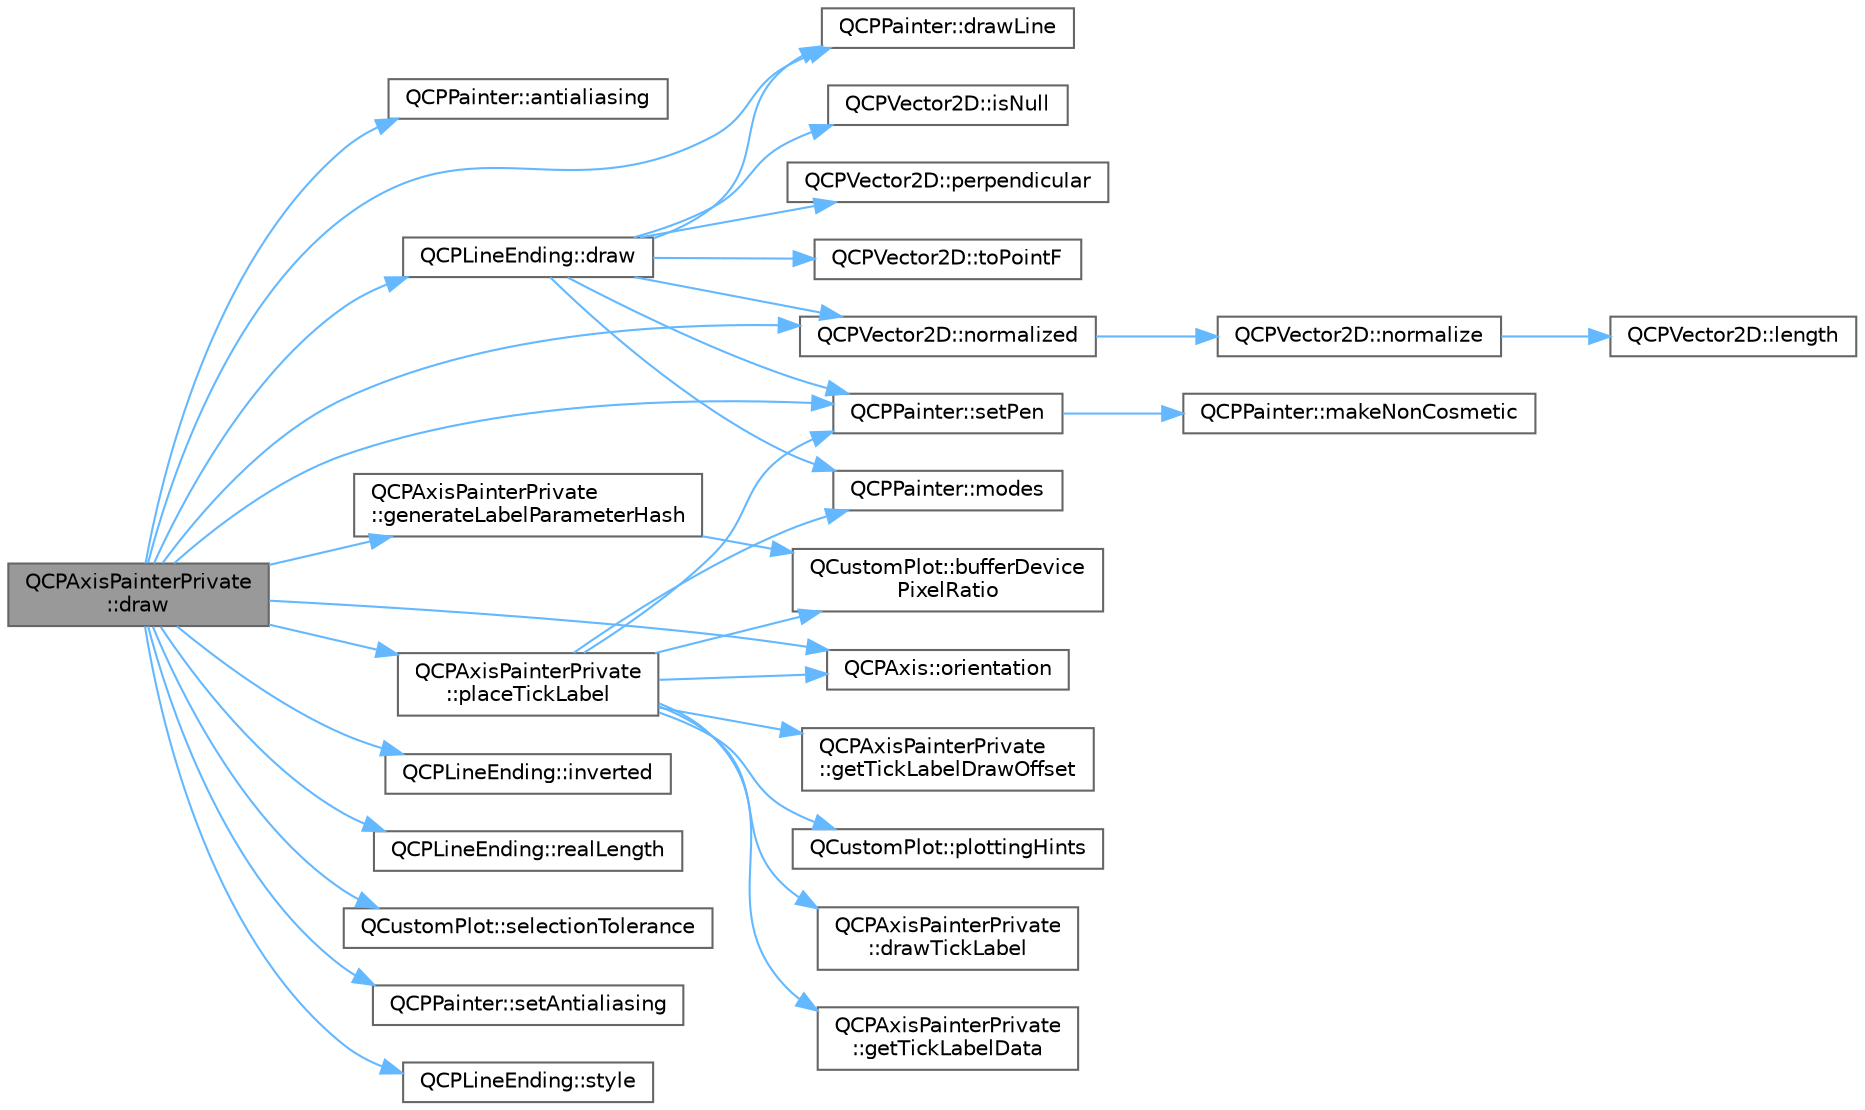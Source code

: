 digraph "QCPAxisPainterPrivate::draw"
{
 // LATEX_PDF_SIZE
  bgcolor="transparent";
  edge [fontname=Helvetica,fontsize=10,labelfontname=Helvetica,labelfontsize=10];
  node [fontname=Helvetica,fontsize=10,shape=box,height=0.2,width=0.4];
  rankdir="LR";
  Node1 [label="QCPAxisPainterPrivate\l::draw",height=0.2,width=0.4,color="gray40", fillcolor="grey60", style="filled", fontcolor="black",tooltip=" "];
  Node1 -> Node2 [color="steelblue1",style="solid"];
  Node2 [label="QCPPainter::antialiasing",height=0.2,width=0.4,color="grey40", fillcolor="white", style="filled",URL="$class_q_c_p_painter.html#a5aff96296e995f6f35b2596a482aae37",tooltip=" "];
  Node1 -> Node3 [color="steelblue1",style="solid"];
  Node3 [label="QCPLineEnding::draw",height=0.2,width=0.4,color="grey40", fillcolor="white", style="filled",URL="$class_q_c_p_line_ending.html#a4f45db54f2aba03acf055e29aec1e8e7",tooltip=" "];
  Node3 -> Node4 [color="steelblue1",style="solid"];
  Node4 [label="QCPPainter::drawLine",height=0.2,width=0.4,color="grey40", fillcolor="white", style="filled",URL="$class_q_c_p_painter.html#a0b4b1b9bd495e182c731774dc800e6e0",tooltip=" "];
  Node3 -> Node5 [color="steelblue1",style="solid"];
  Node5 [label="QCPVector2D::isNull",height=0.2,width=0.4,color="grey40", fillcolor="white", style="filled",URL="$class_q_c_p_vector2_d.html#ace99f200b347b14864808213eef16593",tooltip=" "];
  Node3 -> Node6 [color="steelblue1",style="solid"];
  Node6 [label="QCPPainter::modes",height=0.2,width=0.4,color="grey40", fillcolor="white", style="filled",URL="$class_q_c_p_painter.html#aef102658219b24165f7ee2aad1b9e48f",tooltip=" "];
  Node3 -> Node7 [color="steelblue1",style="solid"];
  Node7 [label="QCPVector2D::normalized",height=0.2,width=0.4,color="grey40", fillcolor="white", style="filled",URL="$class_q_c_p_vector2_d.html#a707bb3af3b1f9331a2450ec75eaf7eb0",tooltip=" "];
  Node7 -> Node8 [color="steelblue1",style="solid"];
  Node8 [label="QCPVector2D::normalize",height=0.2,width=0.4,color="grey40", fillcolor="white", style="filled",URL="$class_q_c_p_vector2_d.html#ad83268be370685c2a0630acc0fb1a425",tooltip=" "];
  Node8 -> Node9 [color="steelblue1",style="solid"];
  Node9 [label="QCPVector2D::length",height=0.2,width=0.4,color="grey40", fillcolor="white", style="filled",URL="$class_q_c_p_vector2_d.html#a10adb5ab031fe94f0b64a3c5aefb552e",tooltip=" "];
  Node3 -> Node10 [color="steelblue1",style="solid"];
  Node10 [label="QCPVector2D::perpendicular",height=0.2,width=0.4,color="grey40", fillcolor="white", style="filled",URL="$class_q_c_p_vector2_d.html#a0e08d09f9027784237e302e32290b001",tooltip=" "];
  Node3 -> Node11 [color="steelblue1",style="solid"];
  Node11 [label="QCPPainter::setPen",height=0.2,width=0.4,color="grey40", fillcolor="white", style="filled",URL="$class_q_c_p_painter.html#af9c7a4cd1791403901f8c5b82a150195",tooltip=" "];
  Node11 -> Node12 [color="steelblue1",style="solid"];
  Node12 [label="QCPPainter::makeNonCosmetic",height=0.2,width=0.4,color="grey40", fillcolor="white", style="filled",URL="$class_q_c_p_painter.html#a7e63fbcf47e35c6f2ecd11b8fef7c7d8",tooltip=" "];
  Node3 -> Node13 [color="steelblue1",style="solid"];
  Node13 [label="QCPVector2D::toPointF",height=0.2,width=0.4,color="grey40", fillcolor="white", style="filled",URL="$class_q_c_p_vector2_d.html#acd7af3f4a62833ada58be3f3021dbbac",tooltip=" "];
  Node1 -> Node4 [color="steelblue1",style="solid"];
  Node1 -> Node14 [color="steelblue1",style="solid"];
  Node14 [label="QCPAxisPainterPrivate\l::generateLabelParameterHash",height=0.2,width=0.4,color="grey40", fillcolor="white", style="filled",URL="$class_q_c_p_axis_painter_private.html#ab6f77ae2bd3eccca3fef4b7ec8e34b31",tooltip=" "];
  Node14 -> Node15 [color="steelblue1",style="solid"];
  Node15 [label="QCustomPlot::bufferDevice\lPixelRatio",height=0.2,width=0.4,color="grey40", fillcolor="white", style="filled",URL="$class_q_custom_plot.html#a53d35abe0f576f9838cde5d0bee47657",tooltip=" "];
  Node1 -> Node16 [color="steelblue1",style="solid"];
  Node16 [label="QCPLineEnding::inverted",height=0.2,width=0.4,color="grey40", fillcolor="white", style="filled",URL="$class_q_c_p_line_ending.html#a15a68706d298a0c9f94556f6b4db15ff",tooltip=" "];
  Node1 -> Node7 [color="steelblue1",style="solid"];
  Node1 -> Node17 [color="steelblue1",style="solid"];
  Node17 [label="QCPAxis::orientation",height=0.2,width=0.4,color="grey40", fillcolor="white", style="filled",URL="$class_q_c_p_axis.html#ab988ef4538e2655bb77bd138189cd42e",tooltip=" "];
  Node1 -> Node18 [color="steelblue1",style="solid"];
  Node18 [label="QCPAxisPainterPrivate\l::placeTickLabel",height=0.2,width=0.4,color="grey40", fillcolor="white", style="filled",URL="$class_q_c_p_axis_painter_private.html#af8fe7350c19575bc33ca770f9b3a15fd",tooltip=" "];
  Node18 -> Node15 [color="steelblue1",style="solid"];
  Node18 -> Node19 [color="steelblue1",style="solid"];
  Node19 [label="QCPAxisPainterPrivate\l::drawTickLabel",height=0.2,width=0.4,color="grey40", fillcolor="white", style="filled",URL="$class_q_c_p_axis_painter_private.html#aab666e1d85b234afbc88076c7ba9424a",tooltip=" "];
  Node18 -> Node20 [color="steelblue1",style="solid"];
  Node20 [label="QCPAxisPainterPrivate\l::getTickLabelData",height=0.2,width=0.4,color="grey40", fillcolor="white", style="filled",URL="$class_q_c_p_axis_painter_private.html#a5331f78e398da5442767c261578da502",tooltip=" "];
  Node18 -> Node21 [color="steelblue1",style="solid"];
  Node21 [label="QCPAxisPainterPrivate\l::getTickLabelDrawOffset",height=0.2,width=0.4,color="grey40", fillcolor="white", style="filled",URL="$class_q_c_p_axis_painter_private.html#a6205b60c7d305854ffd7602139433f6e",tooltip=" "];
  Node18 -> Node6 [color="steelblue1",style="solid"];
  Node18 -> Node17 [color="steelblue1",style="solid"];
  Node18 -> Node22 [color="steelblue1",style="solid"];
  Node22 [label="QCustomPlot::plottingHints",height=0.2,width=0.4,color="grey40", fillcolor="white", style="filled",URL="$class_q_custom_plot.html#ac724f4075822f74f7b676a790095b877",tooltip=" "];
  Node18 -> Node11 [color="steelblue1",style="solid"];
  Node1 -> Node23 [color="steelblue1",style="solid"];
  Node23 [label="QCPLineEnding::realLength",height=0.2,width=0.4,color="grey40", fillcolor="white", style="filled",URL="$class_q_c_p_line_ending.html#acacd24d386d459b282d3c57f16a5405d",tooltip=" "];
  Node1 -> Node24 [color="steelblue1",style="solid"];
  Node24 [label="QCustomPlot::selectionTolerance",height=0.2,width=0.4,color="grey40", fillcolor="white", style="filled",URL="$class_q_custom_plot.html#a5441d11013afeaf4b8f2ea06e8624a25",tooltip=" "];
  Node1 -> Node25 [color="steelblue1",style="solid"];
  Node25 [label="QCPPainter::setAntialiasing",height=0.2,width=0.4,color="grey40", fillcolor="white", style="filled",URL="$class_q_c_p_painter.html#aaba1deb9188244d9ea65b035112b4d05",tooltip=" "];
  Node1 -> Node11 [color="steelblue1",style="solid"];
  Node1 -> Node26 [color="steelblue1",style="solid"];
  Node26 [label="QCPLineEnding::style",height=0.2,width=0.4,color="grey40", fillcolor="white", style="filled",URL="$class_q_c_p_line_ending.html#a07e75aaac6c61322bf51af237c5778e3",tooltip=" "];
}
